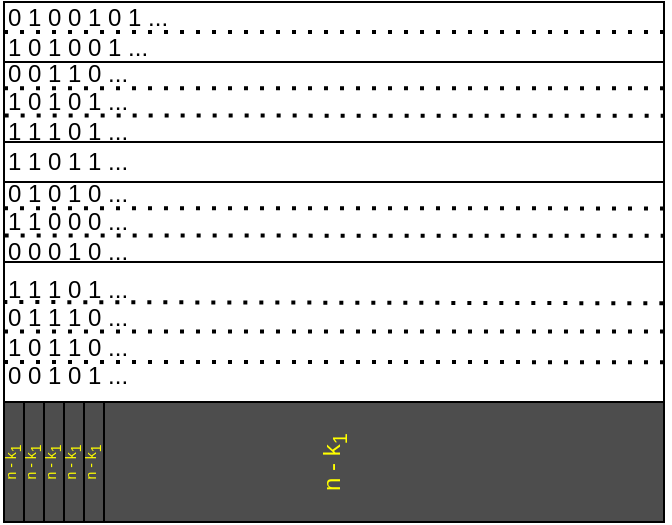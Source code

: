 <?xml version="1.0" encoding="UTF-8"?>
<mxfile version="20.4.0" type="device"><diagram id="w1aV5aGeJXDh_f2LGJvA" name="Page-1"><mxGraphModel dx="716" dy="359" grid="1" gridSize="10" guides="1" tooltips="1" connect="1" arrows="1" fold="1" page="1" pageScale="1" pageWidth="850" pageHeight="1100" math="0" shadow="0"><root><mxCell id="0"/><mxCell id="1" parent="0"/><mxCell id="C0NpeZSGIne3diMkxUeR-218" value="n - k&lt;sub&gt;1&lt;/sub&gt;" style="rounded=0;whiteSpace=wrap;strokeColor=default;strokeWidth=1;fontSize=12;fontColor=#FFFF00;fillColor=#4D4D4D;horizontal=0;html=1;verticalAlign=middle;" vertex="1" parent="1"><mxGeometry x="370" y="490" width="330" height="60" as="geometry"/></mxCell><mxCell id="C0NpeZSGIne3diMkxUeR-181" value="0 0 1 1 0 ...&lt;br&gt;1 0 1 0 1 ...&lt;br&gt;1 1 1 0 1 ..." style="rounded=0;whiteSpace=wrap;html=1;strokeWidth=1;align=left;" vertex="1" parent="1"><mxGeometry x="370" y="320" width="330" height="40" as="geometry"/></mxCell><mxCell id="C0NpeZSGIne3diMkxUeR-182" value="1 1 0 1 1 ..." style="rounded=0;whiteSpace=wrap;html=1;align=left;" vertex="1" parent="1"><mxGeometry x="370" y="360" width="330" height="20" as="geometry"/></mxCell><mxCell id="C0NpeZSGIne3diMkxUeR-183" value="1 1 1 0 1 ...&lt;br&gt;0 1 1 1 0 ...&lt;br&gt;1 0 1 1 0 ...&lt;br&gt;0 0 1 0 1 ..." style="rounded=0;whiteSpace=wrap;html=1;align=left;" vertex="1" parent="1"><mxGeometry x="370" y="420" width="330" height="70" as="geometry"/></mxCell><mxCell id="C0NpeZSGIne3diMkxUeR-184" value="&lt;div style=&quot;font-size: 12px;&quot;&gt;&lt;font style=&quot;font-size: 12px;&quot;&gt;0 1 0 0 1 0 1 ...&lt;/font&gt;&lt;/div&gt;&lt;font style=&quot;font-size: 12px;&quot;&gt;1 0 1 0 0 1 ...&lt;/font&gt;" style="rounded=0;whiteSpace=wrap;html=1;align=left;fontSize=12;" vertex="1" parent="1"><mxGeometry x="370" y="290" width="330" height="30" as="geometry"/></mxCell><mxCell id="C0NpeZSGIne3diMkxUeR-193" value="" style="endArrow=none;dashed=1;html=1;dashPattern=1 3;strokeWidth=2;rounded=0;fontColor=#006600;entryX=0.999;entryY=0.673;entryDx=0;entryDy=0;entryPerimeter=0;exitX=0.001;exitY=0.668;exitDx=0;exitDy=0;exitPerimeter=0;" edge="1" parent="1" source="C0NpeZSGIne3diMkxUeR-181" target="C0NpeZSGIne3diMkxUeR-181"><mxGeometry width="50" height="50" relative="1" as="geometry"><mxPoint x="370" y="350" as="sourcePoint"/><mxPoint x="710.33" y="343.2" as="targetPoint"/></mxGeometry></mxCell><mxCell id="C0NpeZSGIne3diMkxUeR-194" value="0 1 0 1 0 ...&lt;br&gt;1 1 0 0 0 ...&lt;br&gt;0 0 0 1 0 ..." style="rounded=0;whiteSpace=wrap;html=1;strokeWidth=1;align=left;" vertex="1" parent="1"><mxGeometry x="370" y="380" width="330" height="40" as="geometry"/></mxCell><mxCell id="C0NpeZSGIne3diMkxUeR-195" value="" style="endArrow=none;dashed=1;html=1;dashPattern=1 3;strokeWidth=2;rounded=0;fontColor=#006600;exitX=0;exitY=0.328;exitDx=0;exitDy=0;entryX=1.001;entryY=0.33;entryDx=0;entryDy=0;exitPerimeter=0;entryPerimeter=0;" edge="1" parent="1" source="C0NpeZSGIne3diMkxUeR-194" target="C0NpeZSGIne3diMkxUeR-194"><mxGeometry width="50" height="50" relative="1" as="geometry"><mxPoint x="370" y="400" as="sourcePoint"/><mxPoint x="700" y="400" as="targetPoint"/></mxGeometry></mxCell><mxCell id="C0NpeZSGIne3diMkxUeR-196" value="" style="endArrow=none;dashed=1;html=1;dashPattern=1 3;strokeWidth=2;rounded=0;fontColor=#006600;entryX=0.999;entryY=0.673;entryDx=0;entryDy=0;entryPerimeter=0;exitX=0.001;exitY=0.668;exitDx=0;exitDy=0;exitPerimeter=0;" edge="1" parent="1" source="C0NpeZSGIne3diMkxUeR-194" target="C0NpeZSGIne3diMkxUeR-194"><mxGeometry width="50" height="50" relative="1" as="geometry"><mxPoint x="370" y="410" as="sourcePoint"/><mxPoint x="710.33" y="403.2" as="targetPoint"/></mxGeometry></mxCell><mxCell id="C0NpeZSGIne3diMkxUeR-197" value="" style="endArrow=none;dashed=1;html=1;dashPattern=1 3;strokeWidth=2;rounded=0;fontColor=#006600;exitX=0;exitY=0.328;exitDx=0;exitDy=0;entryX=1.001;entryY=0.33;entryDx=0;entryDy=0;exitPerimeter=0;entryPerimeter=0;" edge="1" parent="1"><mxGeometry width="50" height="50" relative="1" as="geometry"><mxPoint x="370" y="470" as="sourcePoint"/><mxPoint x="700.33" y="470.08" as="targetPoint"/></mxGeometry></mxCell><mxCell id="C0NpeZSGIne3diMkxUeR-198" value="" style="endArrow=none;dashed=1;html=1;dashPattern=1 3;strokeWidth=2;rounded=0;fontColor=#006600;exitX=0;exitY=0.328;exitDx=0;exitDy=0;entryX=1.001;entryY=0.33;entryDx=0;entryDy=0;exitPerimeter=0;entryPerimeter=0;" edge="1" parent="1"><mxGeometry width="50" height="50" relative="1" as="geometry"><mxPoint x="370" y="454.71" as="sourcePoint"/><mxPoint x="700.33" y="454.79" as="targetPoint"/></mxGeometry></mxCell><mxCell id="C0NpeZSGIne3diMkxUeR-199" value="" style="endArrow=none;dashed=1;html=1;dashPattern=1 3;strokeWidth=2;rounded=0;fontColor=#006600;exitX=0;exitY=0.5;exitDx=0;exitDy=0;entryX=1;entryY=0.5;entryDx=0;entryDy=0;" edge="1" parent="1" source="C0NpeZSGIne3diMkxUeR-184" target="C0NpeZSGIne3diMkxUeR-184"><mxGeometry width="50" height="50" relative="1" as="geometry"><mxPoint x="370.0" y="305" as="sourcePoint"/><mxPoint x="700" y="280" as="targetPoint"/></mxGeometry></mxCell><mxCell id="C0NpeZSGIne3diMkxUeR-200" value="" style="endArrow=none;dashed=1;html=1;dashPattern=1 3;strokeWidth=2;rounded=0;fontColor=#006600;exitX=0;exitY=0.328;exitDx=0;exitDy=0;exitPerimeter=0;entryX=1.001;entryY=0.328;entryDx=0;entryDy=0;entryPerimeter=0;" edge="1" parent="1" source="C0NpeZSGIne3diMkxUeR-181" target="C0NpeZSGIne3diMkxUeR-181"><mxGeometry width="50" height="50" relative="1" as="geometry"><mxPoint x="370.0" y="333.12" as="sourcePoint"/><mxPoint x="710" y="320" as="targetPoint"/></mxGeometry></mxCell><mxCell id="C0NpeZSGIne3diMkxUeR-205" value="" style="endArrow=none;dashed=1;html=1;dashPattern=1 3;strokeWidth=2;rounded=0;fontColor=#006600;exitX=0;exitY=0.328;exitDx=0;exitDy=0;entryX=0.996;entryY=0.295;entryDx=0;entryDy=0;exitPerimeter=0;entryPerimeter=0;" edge="1" parent="1"><mxGeometry width="50" height="50" relative="1" as="geometry"><mxPoint x="369.67" y="440" as="sourcePoint"/><mxPoint x="699.56" y="440.65" as="targetPoint"/></mxGeometry></mxCell><mxCell id="C0NpeZSGIne3diMkxUeR-212" value="n - k&lt;sub style=&quot;font-size: 7px;&quot;&gt;1&lt;/sub&gt;" style="rounded=0;whiteSpace=wrap;html=1;strokeColor=default;strokeWidth=1;fontSize=7;fontColor=#FFFF00;fillColor=#4D4D4D;horizontal=0;" vertex="1" parent="1"><mxGeometry x="370" y="490" width="10" height="60" as="geometry"/></mxCell><mxCell id="C0NpeZSGIne3diMkxUeR-219" value="n - k&lt;sub style=&quot;font-size: 7px;&quot;&gt;1&lt;/sub&gt;" style="rounded=0;whiteSpace=wrap;html=1;strokeColor=default;strokeWidth=1;fontSize=7;fontColor=#FFFF00;fillColor=#4D4D4D;horizontal=0;" vertex="1" parent="1"><mxGeometry x="380" y="490" width="10" height="60" as="geometry"/></mxCell><mxCell id="C0NpeZSGIne3diMkxUeR-220" value="n - k&lt;sub style=&quot;font-size: 7px;&quot;&gt;1&lt;/sub&gt;" style="rounded=0;whiteSpace=wrap;html=1;strokeColor=default;strokeWidth=1;fontSize=7;fontColor=#FFFF00;fillColor=#4D4D4D;horizontal=0;" vertex="1" parent="1"><mxGeometry x="390" y="490" width="10" height="60" as="geometry"/></mxCell><mxCell id="C0NpeZSGIne3diMkxUeR-221" value="n - k&lt;sub style=&quot;font-size: 7px;&quot;&gt;1&lt;/sub&gt;" style="rounded=0;whiteSpace=wrap;html=1;strokeColor=default;strokeWidth=1;fontSize=7;fontColor=#FFFF00;fillColor=#4D4D4D;horizontal=0;" vertex="1" parent="1"><mxGeometry x="400" y="490" width="10" height="60" as="geometry"/></mxCell><mxCell id="C0NpeZSGIne3diMkxUeR-222" value="n - k&lt;sub style=&quot;font-size: 7px;&quot;&gt;1&lt;/sub&gt;" style="rounded=0;whiteSpace=wrap;html=1;strokeColor=default;strokeWidth=1;fontSize=7;fontColor=#FFFF00;fillColor=#4D4D4D;horizontal=0;" vertex="1" parent="1"><mxGeometry x="410" y="490" width="10" height="60" as="geometry"/></mxCell></root></mxGraphModel></diagram></mxfile>